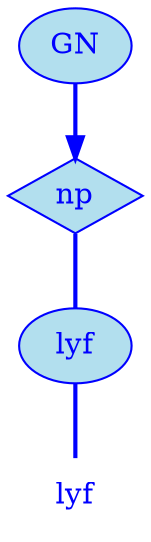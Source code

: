 digraph g {
	graph [bb="0,0,54,252"];
	node [label="\N"];
	graph [_draw_="c 5 -white C 5 -white P 4 0 0 0 252 54 252 54 0 ",
		xdotversion="1.2"];
	"mc1s1_t1#token84" [label=lyf, shape=plaintext, fillcolor=lightblue2, fontcolor=blue, pos="27,18", width="0.75", height="0.50", _ldraw_="F 14.000000 11 -Times-Roman c 4 -blue T 27 13 0 17 3 -lyf "];
	"mc1s1_W1#wordmc1s1_t1#token" [label=lyf, shape=ellipse, fillcolor=lightblue2, fontcolor=blue, pos="27,90", width="0.75", height="0.50", color=blue, style=filled, _draw_="S 6 -filled c 4 -blue C 10 -lightblue2 E 27 90 27 18 ", _ldraw_="F 14.000000 11 -Times-Roman c 4 -blue T 27 85 0 17 3 -lyf "];
	"mc1s1_P13#pos" [label=np, shape=diamond, fillcolor=lightblue2, fontcolor=blue, pos="27,162", width="0.75", height="0.50", color=blue, style=filled, _draw_="S 6 -filled c 4 -blue C 10 -lightblue2 P 4 27 180 0 162 27 144 54 162 ", _ldraw_="F 14.000000 11 -Times-Roman c 4 -blue T 27 157 0 17 2 -np "];
	"mc1s1_chk0#chunk" [label=GN, fillcolor=lightblue2, fontcolor=blue, pos="27,234", width="0.75", height="0.50", color=blue, style=filled, arrowhead=doubleoctagon, _draw_="S 6 -filled c 4 -blue C 10 -lightblue2 E 27 234 27 18 ", _ldraw_="F 14.000000 11 -Times-Roman c 4 -blue T 27 229 0 22 2 -GN "];
	"mc1s1_W1#wordmc1s1_t1#token" -> "mc1s1_t1#token84" [arrowhead=none, color=blue, fontcolor=blue, style=bold, minlen=1, pos="27,72 27,61 27,47 27,36", _draw_="S 4 -bold c 4 -blue B 4 27 72 27 61 27 47 27 36 "];
	"mc1s1_P13#pos" -> "mc1s1_W1#wordmc1s1_t1#token" [arrowhead=none, color=blue, fontcolor=blue, style=bold, minlen=1, pos="27,144 27,133 27,119 27,108", _draw_="S 4 -bold c 4 -blue B 4 27 144 27 133 27 119 27 108 "];
	"mc1s1_chk0#chunk" -> "mc1s1_P13#pos" [color=blue, fontcolor=blue, style=bold, minlen=1, pos="e,27,180 27,216 27,208 27,199 27,190", shape=normal, _draw_="S 4 -bold c 4 -blue B 4 27 216 27 208 27 199 27 190 ", _hdraw_="S 5 -solid S 15 -setlinewidth(1) c 4 -blue C 4 -blue P 3 31 190 27 180 24 190 "];
}
